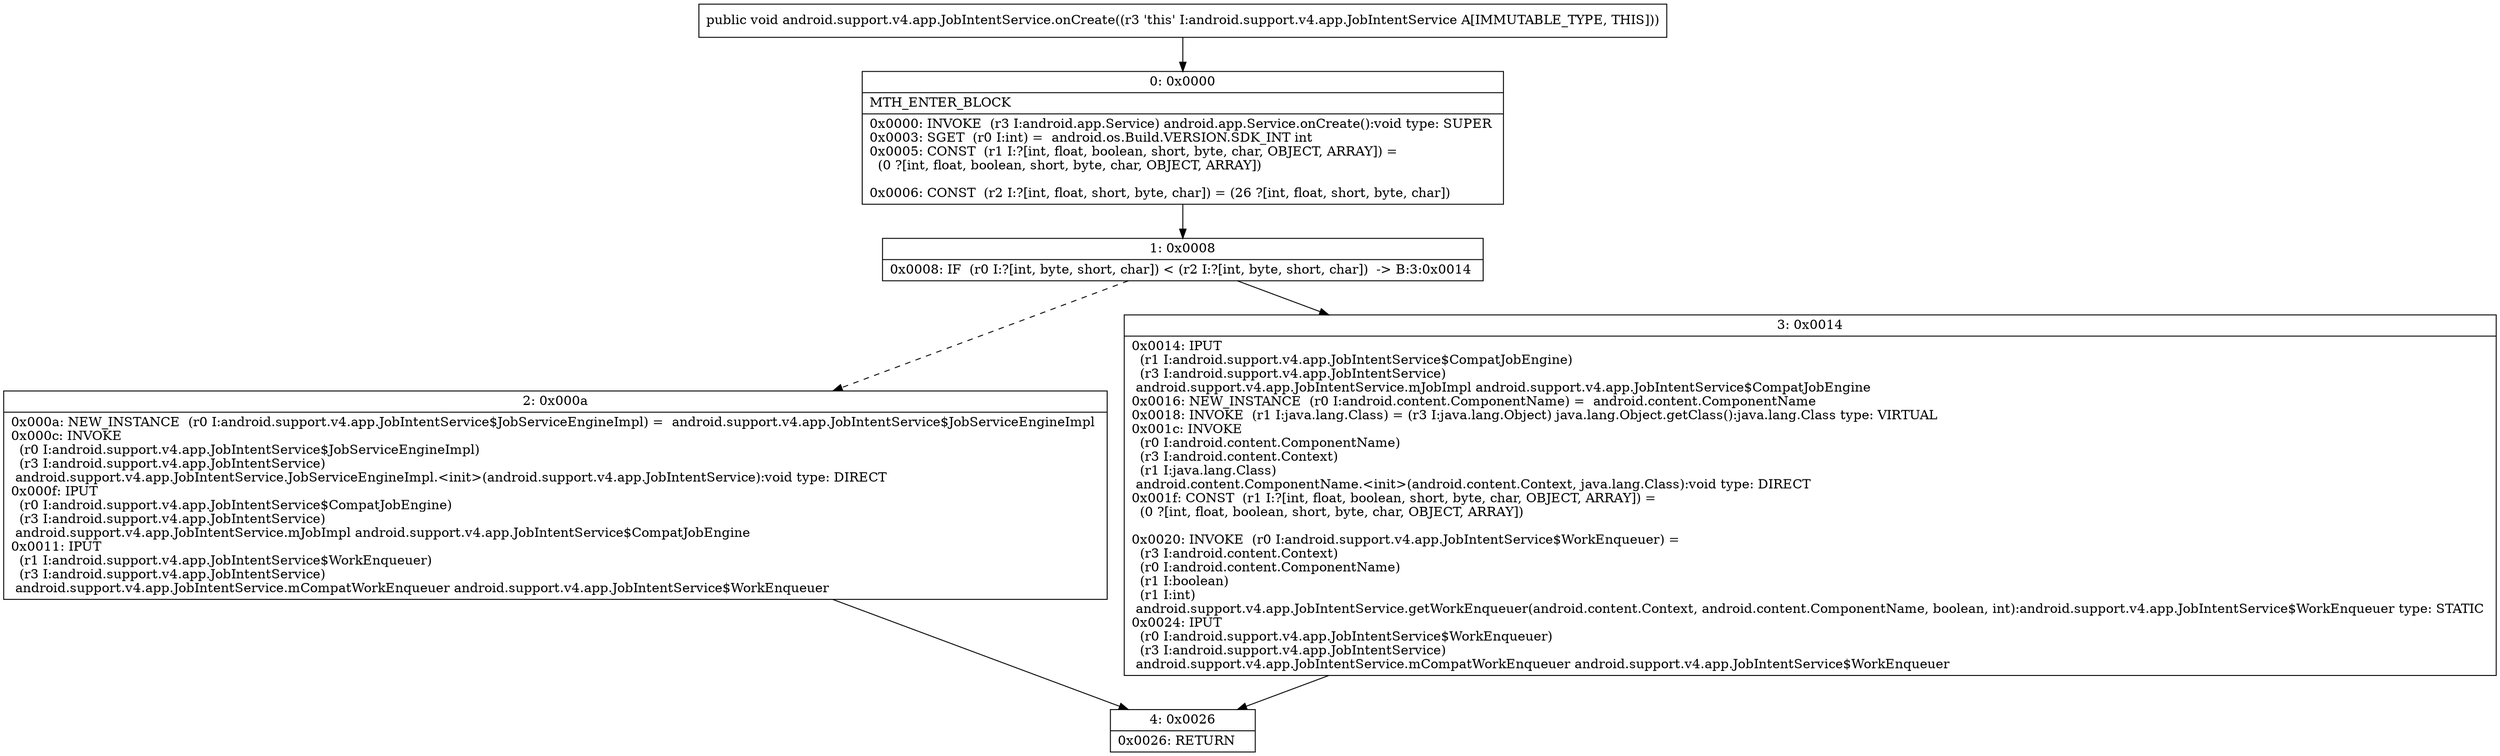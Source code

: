 digraph "CFG forandroid.support.v4.app.JobIntentService.onCreate()V" {
Node_0 [shape=record,label="{0\:\ 0x0000|MTH_ENTER_BLOCK\l|0x0000: INVOKE  (r3 I:android.app.Service) android.app.Service.onCreate():void type: SUPER \l0x0003: SGET  (r0 I:int) =  android.os.Build.VERSION.SDK_INT int \l0x0005: CONST  (r1 I:?[int, float, boolean, short, byte, char, OBJECT, ARRAY]) = \l  (0 ?[int, float, boolean, short, byte, char, OBJECT, ARRAY])\l \l0x0006: CONST  (r2 I:?[int, float, short, byte, char]) = (26 ?[int, float, short, byte, char]) \l}"];
Node_1 [shape=record,label="{1\:\ 0x0008|0x0008: IF  (r0 I:?[int, byte, short, char]) \< (r2 I:?[int, byte, short, char])  \-\> B:3:0x0014 \l}"];
Node_2 [shape=record,label="{2\:\ 0x000a|0x000a: NEW_INSTANCE  (r0 I:android.support.v4.app.JobIntentService$JobServiceEngineImpl) =  android.support.v4.app.JobIntentService$JobServiceEngineImpl \l0x000c: INVOKE  \l  (r0 I:android.support.v4.app.JobIntentService$JobServiceEngineImpl)\l  (r3 I:android.support.v4.app.JobIntentService)\l android.support.v4.app.JobIntentService.JobServiceEngineImpl.\<init\>(android.support.v4.app.JobIntentService):void type: DIRECT \l0x000f: IPUT  \l  (r0 I:android.support.v4.app.JobIntentService$CompatJobEngine)\l  (r3 I:android.support.v4.app.JobIntentService)\l android.support.v4.app.JobIntentService.mJobImpl android.support.v4.app.JobIntentService$CompatJobEngine \l0x0011: IPUT  \l  (r1 I:android.support.v4.app.JobIntentService$WorkEnqueuer)\l  (r3 I:android.support.v4.app.JobIntentService)\l android.support.v4.app.JobIntentService.mCompatWorkEnqueuer android.support.v4.app.JobIntentService$WorkEnqueuer \l}"];
Node_3 [shape=record,label="{3\:\ 0x0014|0x0014: IPUT  \l  (r1 I:android.support.v4.app.JobIntentService$CompatJobEngine)\l  (r3 I:android.support.v4.app.JobIntentService)\l android.support.v4.app.JobIntentService.mJobImpl android.support.v4.app.JobIntentService$CompatJobEngine \l0x0016: NEW_INSTANCE  (r0 I:android.content.ComponentName) =  android.content.ComponentName \l0x0018: INVOKE  (r1 I:java.lang.Class) = (r3 I:java.lang.Object) java.lang.Object.getClass():java.lang.Class type: VIRTUAL \l0x001c: INVOKE  \l  (r0 I:android.content.ComponentName)\l  (r3 I:android.content.Context)\l  (r1 I:java.lang.Class)\l android.content.ComponentName.\<init\>(android.content.Context, java.lang.Class):void type: DIRECT \l0x001f: CONST  (r1 I:?[int, float, boolean, short, byte, char, OBJECT, ARRAY]) = \l  (0 ?[int, float, boolean, short, byte, char, OBJECT, ARRAY])\l \l0x0020: INVOKE  (r0 I:android.support.v4.app.JobIntentService$WorkEnqueuer) = \l  (r3 I:android.content.Context)\l  (r0 I:android.content.ComponentName)\l  (r1 I:boolean)\l  (r1 I:int)\l android.support.v4.app.JobIntentService.getWorkEnqueuer(android.content.Context, android.content.ComponentName, boolean, int):android.support.v4.app.JobIntentService$WorkEnqueuer type: STATIC \l0x0024: IPUT  \l  (r0 I:android.support.v4.app.JobIntentService$WorkEnqueuer)\l  (r3 I:android.support.v4.app.JobIntentService)\l android.support.v4.app.JobIntentService.mCompatWorkEnqueuer android.support.v4.app.JobIntentService$WorkEnqueuer \l}"];
Node_4 [shape=record,label="{4\:\ 0x0026|0x0026: RETURN   \l}"];
MethodNode[shape=record,label="{public void android.support.v4.app.JobIntentService.onCreate((r3 'this' I:android.support.v4.app.JobIntentService A[IMMUTABLE_TYPE, THIS])) }"];
MethodNode -> Node_0;
Node_0 -> Node_1;
Node_1 -> Node_2[style=dashed];
Node_1 -> Node_3;
Node_2 -> Node_4;
Node_3 -> Node_4;
}

